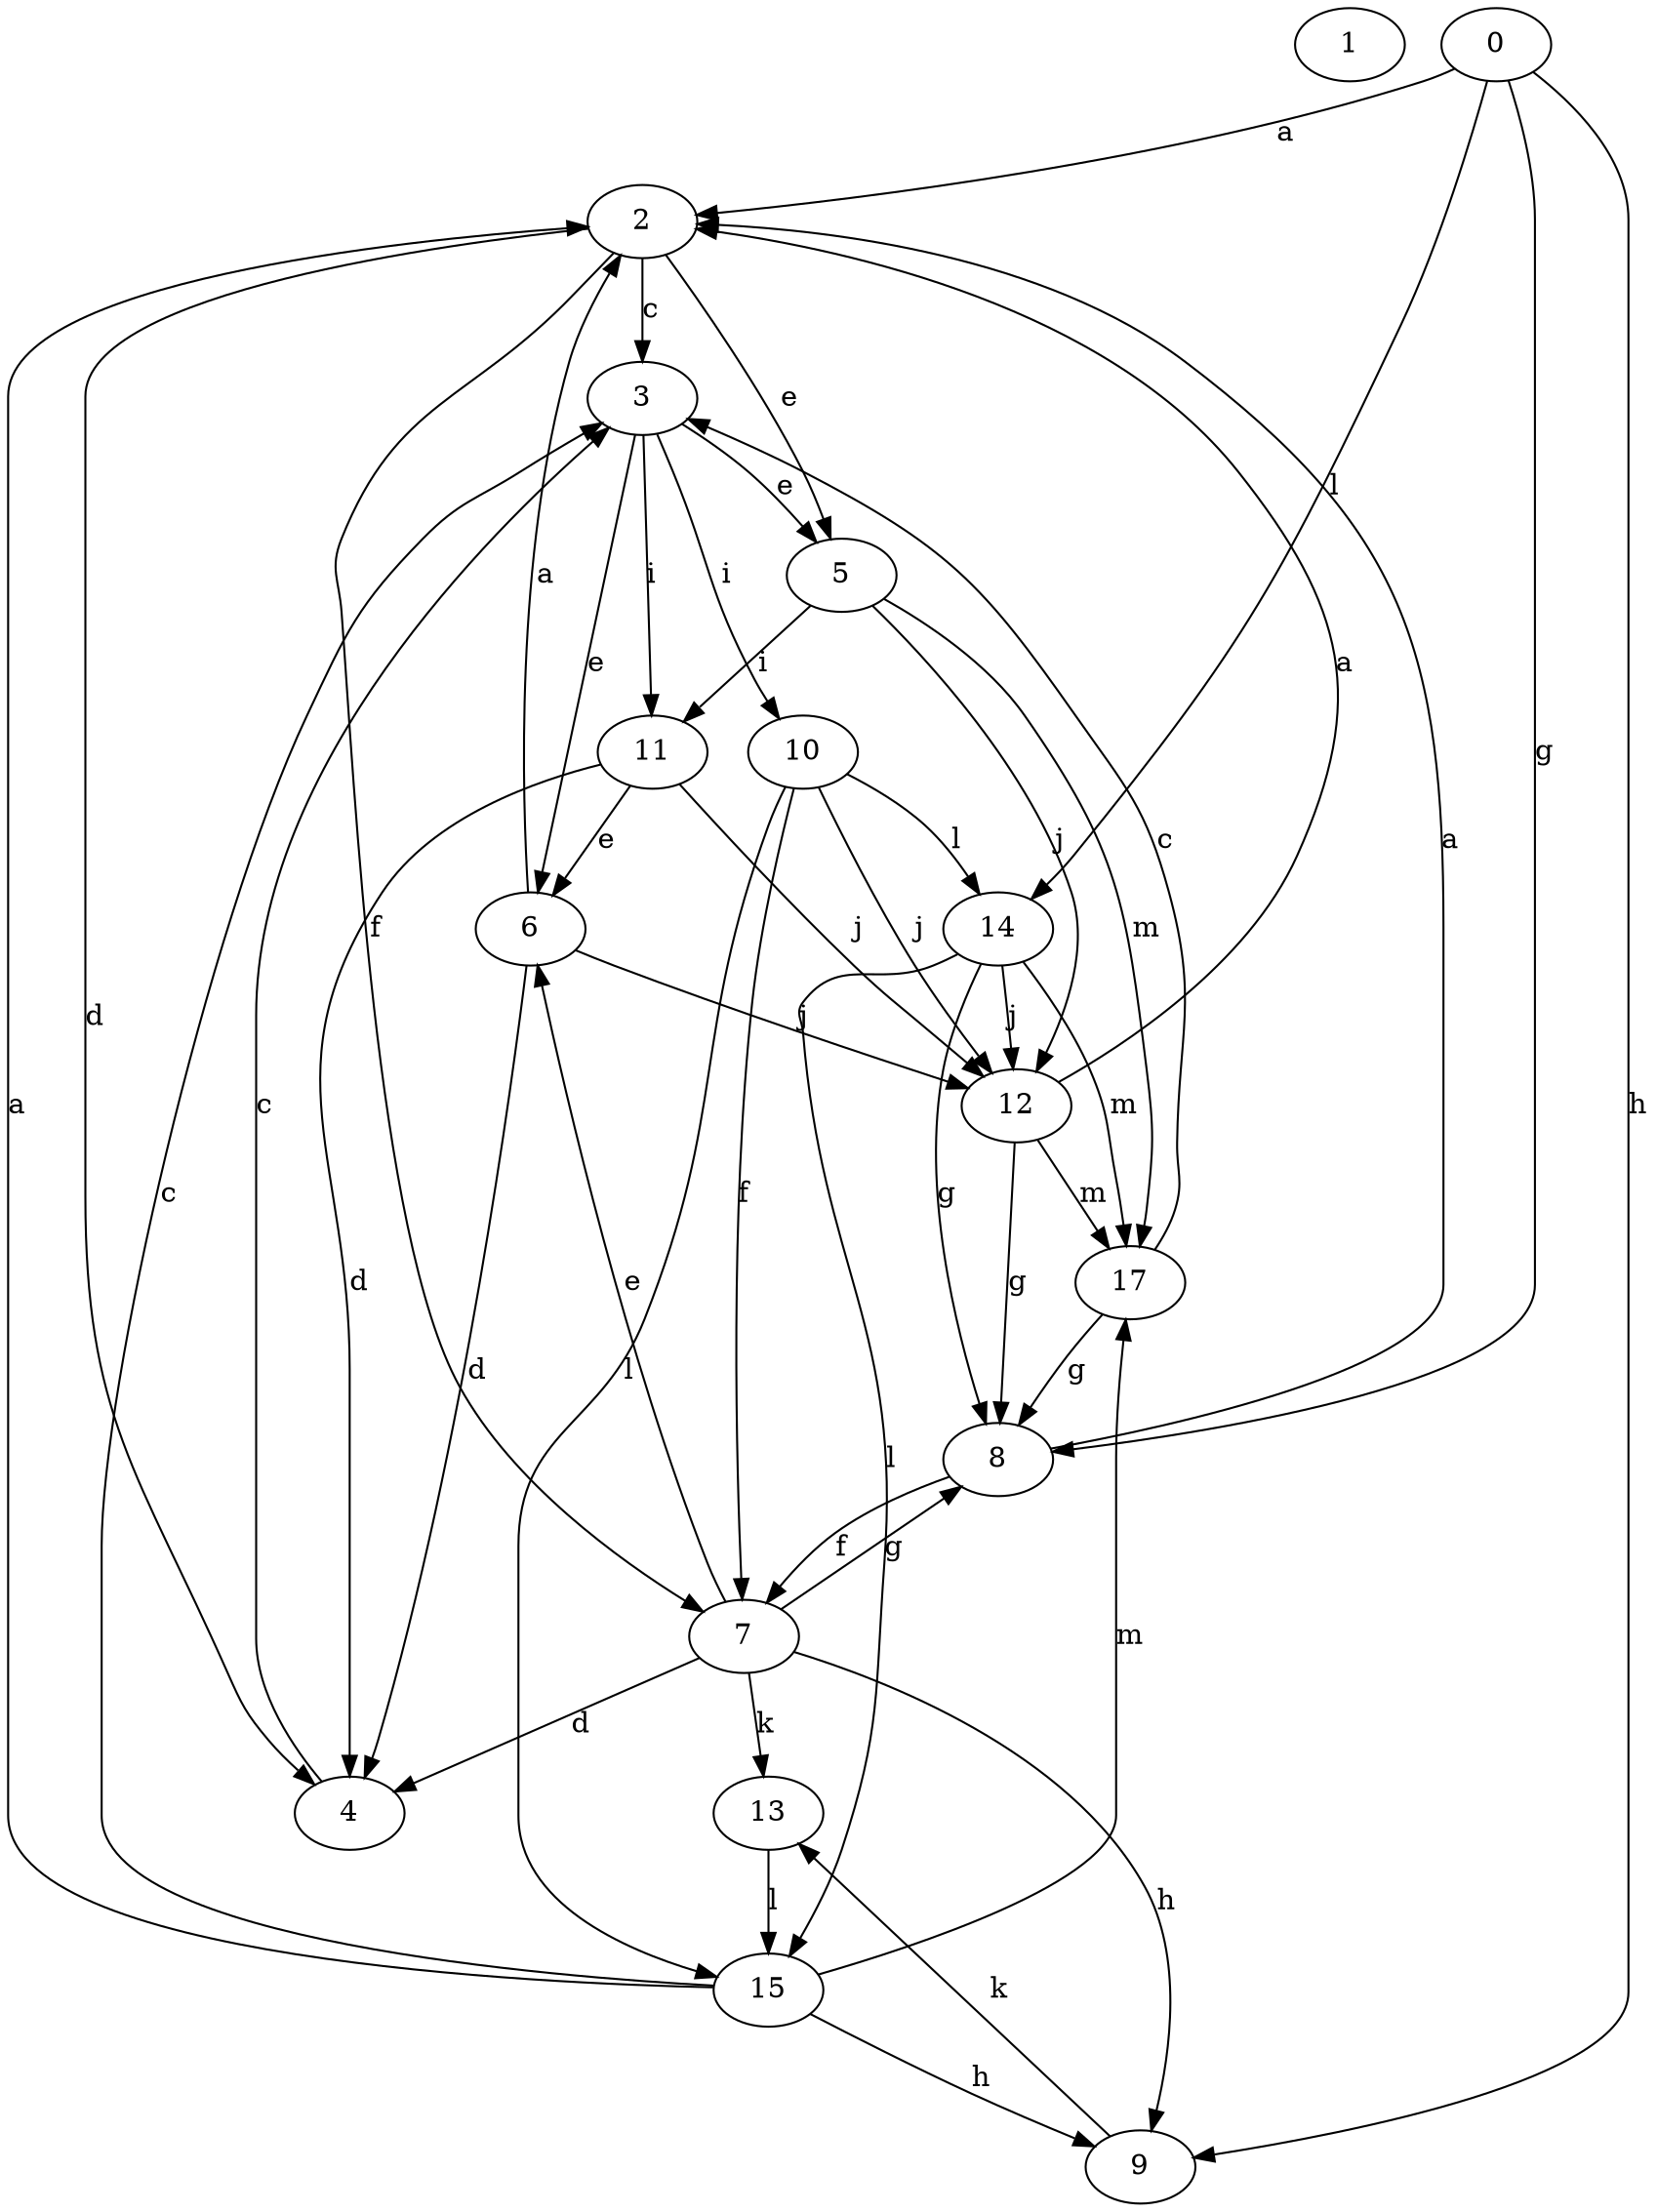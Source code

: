 strict digraph  {
1;
2;
3;
4;
5;
6;
7;
8;
9;
10;
11;
12;
13;
14;
15;
17;
0;
2 -> 3  [label=c];
2 -> 4  [label=d];
2 -> 5  [label=e];
2 -> 7  [label=f];
3 -> 5  [label=e];
3 -> 6  [label=e];
3 -> 10  [label=i];
3 -> 11  [label=i];
4 -> 3  [label=c];
5 -> 11  [label=i];
5 -> 12  [label=j];
5 -> 17  [label=m];
6 -> 2  [label=a];
6 -> 4  [label=d];
6 -> 12  [label=j];
7 -> 4  [label=d];
7 -> 6  [label=e];
7 -> 8  [label=g];
7 -> 9  [label=h];
7 -> 13  [label=k];
8 -> 2  [label=a];
8 -> 7  [label=f];
9 -> 13  [label=k];
10 -> 7  [label=f];
10 -> 12  [label=j];
10 -> 14  [label=l];
10 -> 15  [label=l];
11 -> 4  [label=d];
11 -> 6  [label=e];
11 -> 12  [label=j];
12 -> 2  [label=a];
12 -> 8  [label=g];
12 -> 17  [label=m];
13 -> 15  [label=l];
14 -> 8  [label=g];
14 -> 12  [label=j];
14 -> 15  [label=l];
14 -> 17  [label=m];
15 -> 2  [label=a];
15 -> 3  [label=c];
15 -> 9  [label=h];
15 -> 17  [label=m];
17 -> 3  [label=c];
17 -> 8  [label=g];
0 -> 2  [label=a];
0 -> 8  [label=g];
0 -> 9  [label=h];
0 -> 14  [label=l];
}
